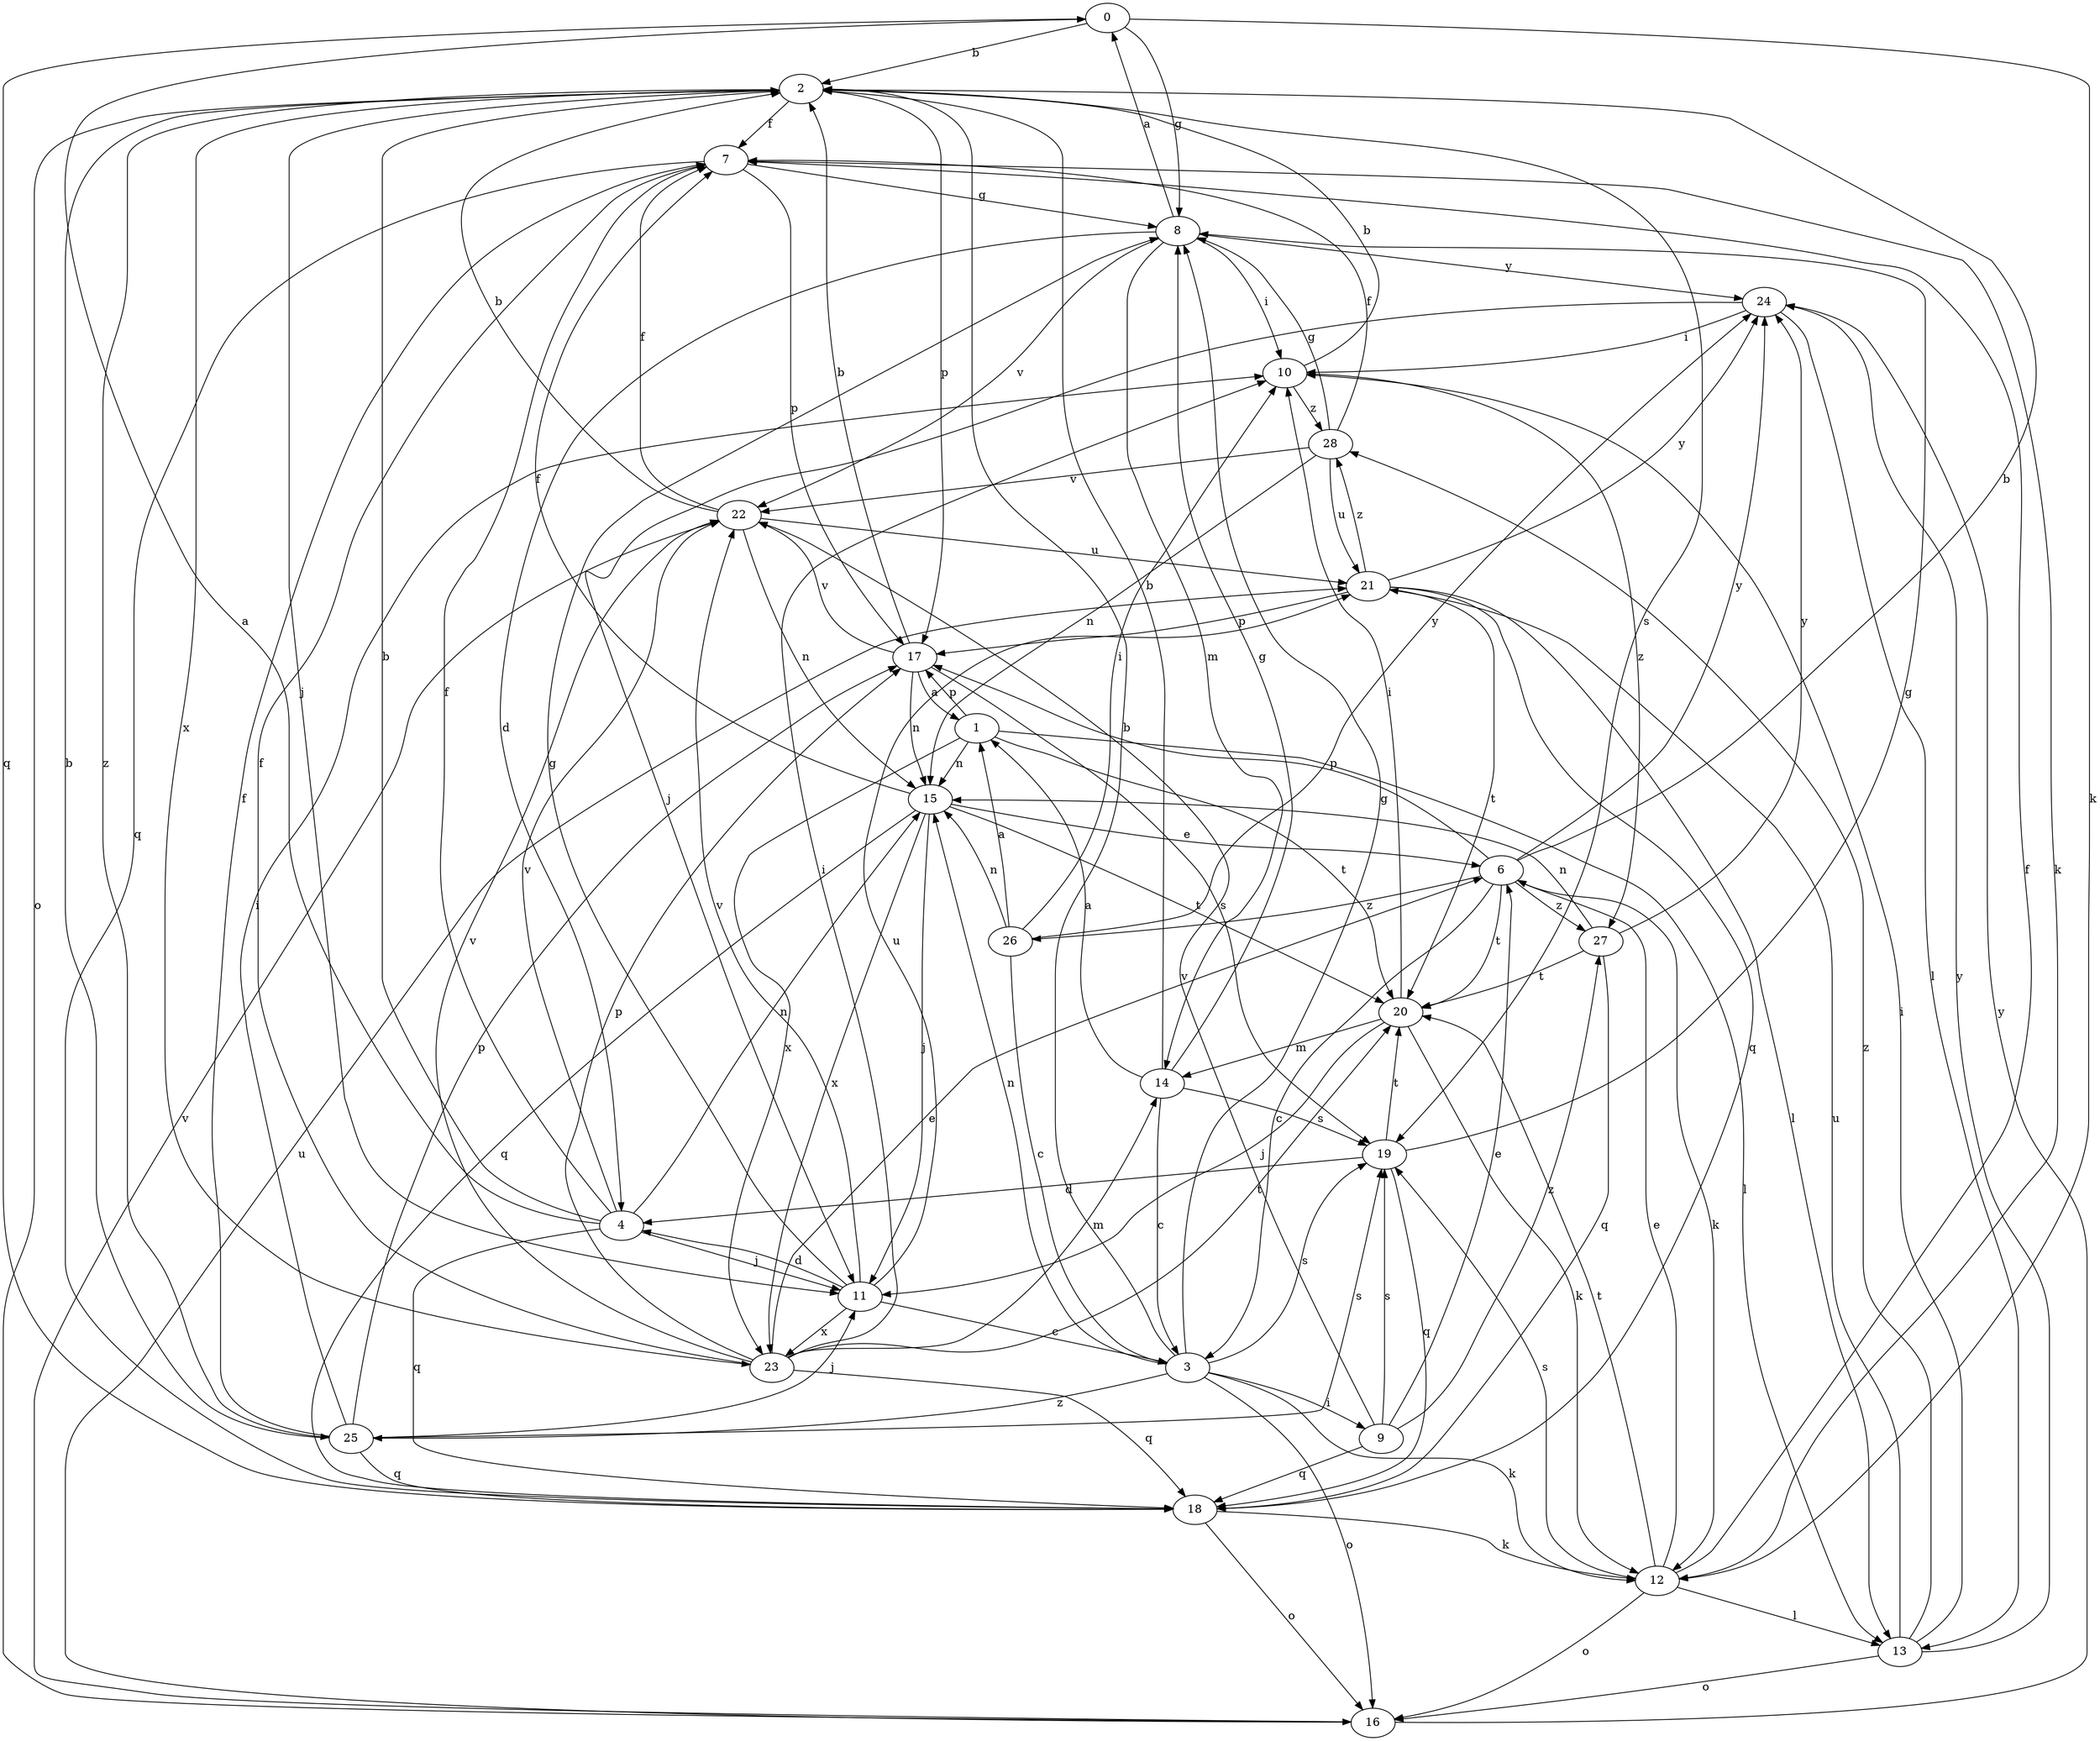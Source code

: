 strict digraph  {
0;
1;
2;
3;
4;
6;
7;
8;
9;
10;
11;
12;
13;
14;
15;
16;
17;
18;
19;
20;
21;
22;
23;
24;
25;
26;
27;
28;
0 -> 2  [label=b];
0 -> 8  [label=g];
0 -> 12  [label=k];
0 -> 18  [label=q];
1 -> 13  [label=l];
1 -> 15  [label=n];
1 -> 17  [label=p];
1 -> 20  [label=t];
1 -> 23  [label=x];
2 -> 7  [label=f];
2 -> 11  [label=j];
2 -> 16  [label=o];
2 -> 17  [label=p];
2 -> 19  [label=s];
2 -> 23  [label=x];
2 -> 25  [label=z];
3 -> 2  [label=b];
3 -> 8  [label=g];
3 -> 9  [label=i];
3 -> 12  [label=k];
3 -> 15  [label=n];
3 -> 16  [label=o];
3 -> 19  [label=s];
3 -> 25  [label=z];
4 -> 0  [label=a];
4 -> 2  [label=b];
4 -> 7  [label=f];
4 -> 11  [label=j];
4 -> 15  [label=n];
4 -> 18  [label=q];
4 -> 22  [label=v];
6 -> 2  [label=b];
6 -> 3  [label=c];
6 -> 12  [label=k];
6 -> 17  [label=p];
6 -> 20  [label=t];
6 -> 24  [label=y];
6 -> 26  [label=z];
6 -> 27  [label=z];
7 -> 8  [label=g];
7 -> 12  [label=k];
7 -> 17  [label=p];
7 -> 18  [label=q];
8 -> 0  [label=a];
8 -> 4  [label=d];
8 -> 10  [label=i];
8 -> 14  [label=m];
8 -> 22  [label=v];
8 -> 24  [label=y];
9 -> 6  [label=e];
9 -> 18  [label=q];
9 -> 19  [label=s];
9 -> 22  [label=v];
9 -> 27  [label=z];
10 -> 2  [label=b];
10 -> 27  [label=z];
10 -> 28  [label=z];
11 -> 3  [label=c];
11 -> 4  [label=d];
11 -> 8  [label=g];
11 -> 21  [label=u];
11 -> 22  [label=v];
11 -> 23  [label=x];
12 -> 6  [label=e];
12 -> 7  [label=f];
12 -> 13  [label=l];
12 -> 16  [label=o];
12 -> 19  [label=s];
12 -> 20  [label=t];
13 -> 10  [label=i];
13 -> 16  [label=o];
13 -> 21  [label=u];
13 -> 24  [label=y];
13 -> 28  [label=z];
14 -> 1  [label=a];
14 -> 2  [label=b];
14 -> 3  [label=c];
14 -> 8  [label=g];
14 -> 19  [label=s];
15 -> 6  [label=e];
15 -> 7  [label=f];
15 -> 11  [label=j];
15 -> 18  [label=q];
15 -> 20  [label=t];
15 -> 23  [label=x];
16 -> 21  [label=u];
16 -> 22  [label=v];
16 -> 24  [label=y];
17 -> 1  [label=a];
17 -> 2  [label=b];
17 -> 15  [label=n];
17 -> 19  [label=s];
17 -> 22  [label=v];
18 -> 12  [label=k];
18 -> 16  [label=o];
19 -> 4  [label=d];
19 -> 8  [label=g];
19 -> 18  [label=q];
19 -> 20  [label=t];
20 -> 10  [label=i];
20 -> 11  [label=j];
20 -> 12  [label=k];
20 -> 14  [label=m];
21 -> 13  [label=l];
21 -> 17  [label=p];
21 -> 18  [label=q];
21 -> 20  [label=t];
21 -> 24  [label=y];
21 -> 28  [label=z];
22 -> 2  [label=b];
22 -> 7  [label=f];
22 -> 15  [label=n];
22 -> 21  [label=u];
23 -> 6  [label=e];
23 -> 7  [label=f];
23 -> 10  [label=i];
23 -> 14  [label=m];
23 -> 17  [label=p];
23 -> 18  [label=q];
23 -> 20  [label=t];
23 -> 22  [label=v];
24 -> 10  [label=i];
24 -> 11  [label=j];
24 -> 13  [label=l];
25 -> 2  [label=b];
25 -> 7  [label=f];
25 -> 10  [label=i];
25 -> 11  [label=j];
25 -> 17  [label=p];
25 -> 18  [label=q];
25 -> 19  [label=s];
26 -> 1  [label=a];
26 -> 3  [label=c];
26 -> 10  [label=i];
26 -> 15  [label=n];
26 -> 24  [label=y];
27 -> 15  [label=n];
27 -> 18  [label=q];
27 -> 20  [label=t];
27 -> 24  [label=y];
28 -> 7  [label=f];
28 -> 8  [label=g];
28 -> 15  [label=n];
28 -> 21  [label=u];
28 -> 22  [label=v];
}
